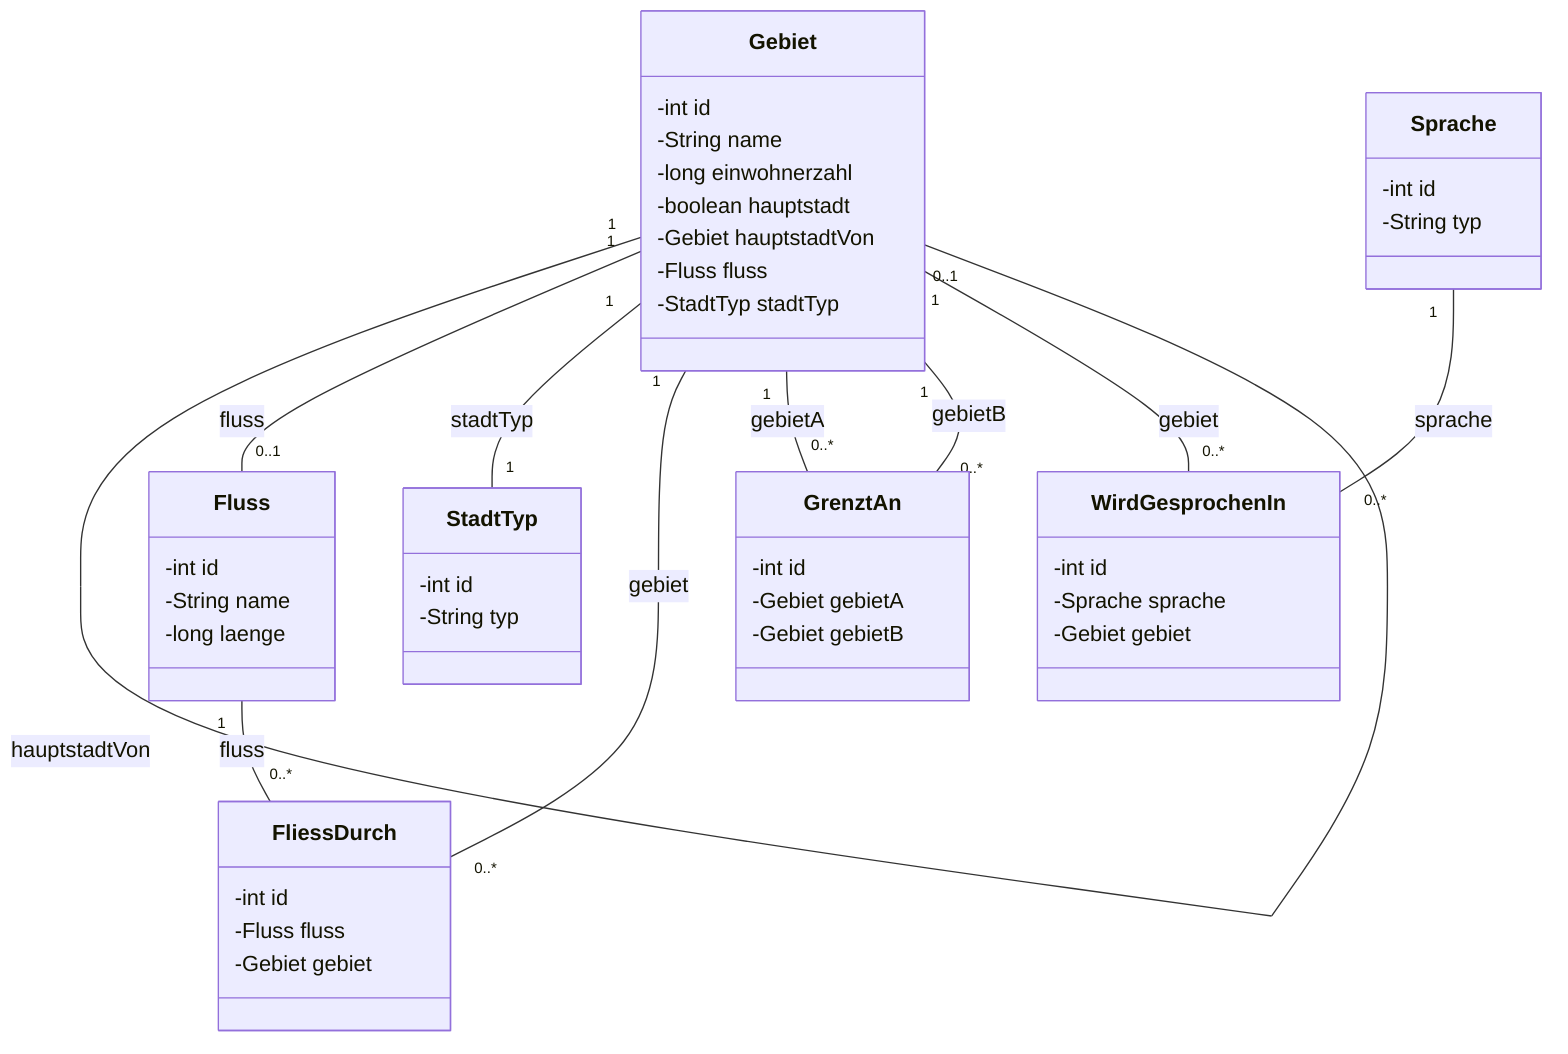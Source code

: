 classDiagram
class Gebiet {
-int id
-String name
-long einwohnerzahl
-boolean hauptstadt
-Gebiet hauptstadtVon
-Fluss fluss
-StadtTyp stadtTyp
}

class StadtTyp {
-int id
-String typ
}

class Fluss {
-int id
-String name
-long laenge
}

class FliessDurch {
-int id
-Fluss fluss
-Gebiet gebiet
}

class GrenztAn {
-int id
-Gebiet gebietA
-Gebiet gebietB
}

class Sprache {
-int id
-String typ
}

class WirdGesprochenIn {
-int id
-Sprache sprache
-Gebiet gebiet
}

Gebiet "1" -- "0..1" Gebiet : hauptstadtVon
Gebiet "1" -- "0..1" Fluss : fluss
Gebiet "1" -- "1" StadtTyp : stadtTyp
Fluss "1" -- "0..*" FliessDurch : fluss
Gebiet "1" -- "0..*" FliessDurch : gebiet
Gebiet "1" -- "0..*" GrenztAn : gebietA
Gebiet "1" -- "0..*" GrenztAn : gebietB
Sprache "1" -- "0..*" WirdGesprochenIn : sprache
Gebiet "1" -- "0..*" WirdGesprochenIn : gebiet
